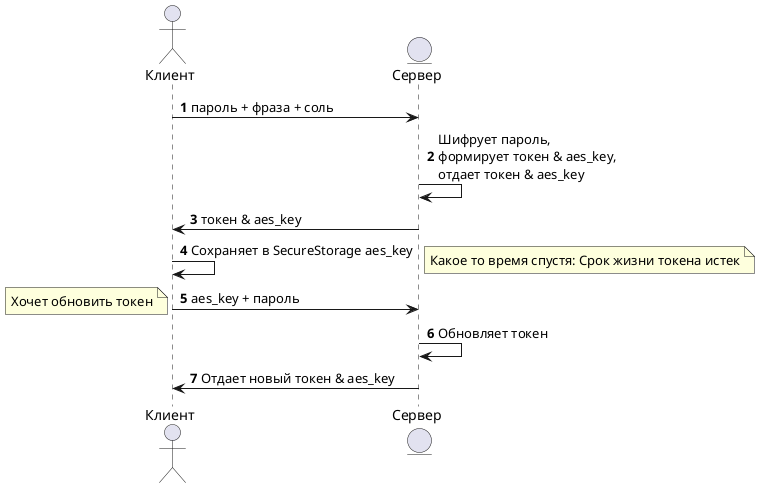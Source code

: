@startuml

autonumber
actor Клиент
entity Сервер

Клиент -> Сервер: пароль + фраза + соль
Сервер -> Сервер: Шифрует пароль,\nформирует токен & aes_key,\nотдает токен & aes_key
Сервер -> Клиент: токен & aes_key
Клиент -> Клиент: Сохраняет в SecureStorage aes_key
note right: Какое то время спустя: Срок жизни токена истек
Клиент -> Сервер: aes_key + пароль
note left: Хочет обновить токен
Сервер -> Сервер: Обновляет токен
Сервер -> Клиент: Отдает новый токен & aes_key

@enduml
